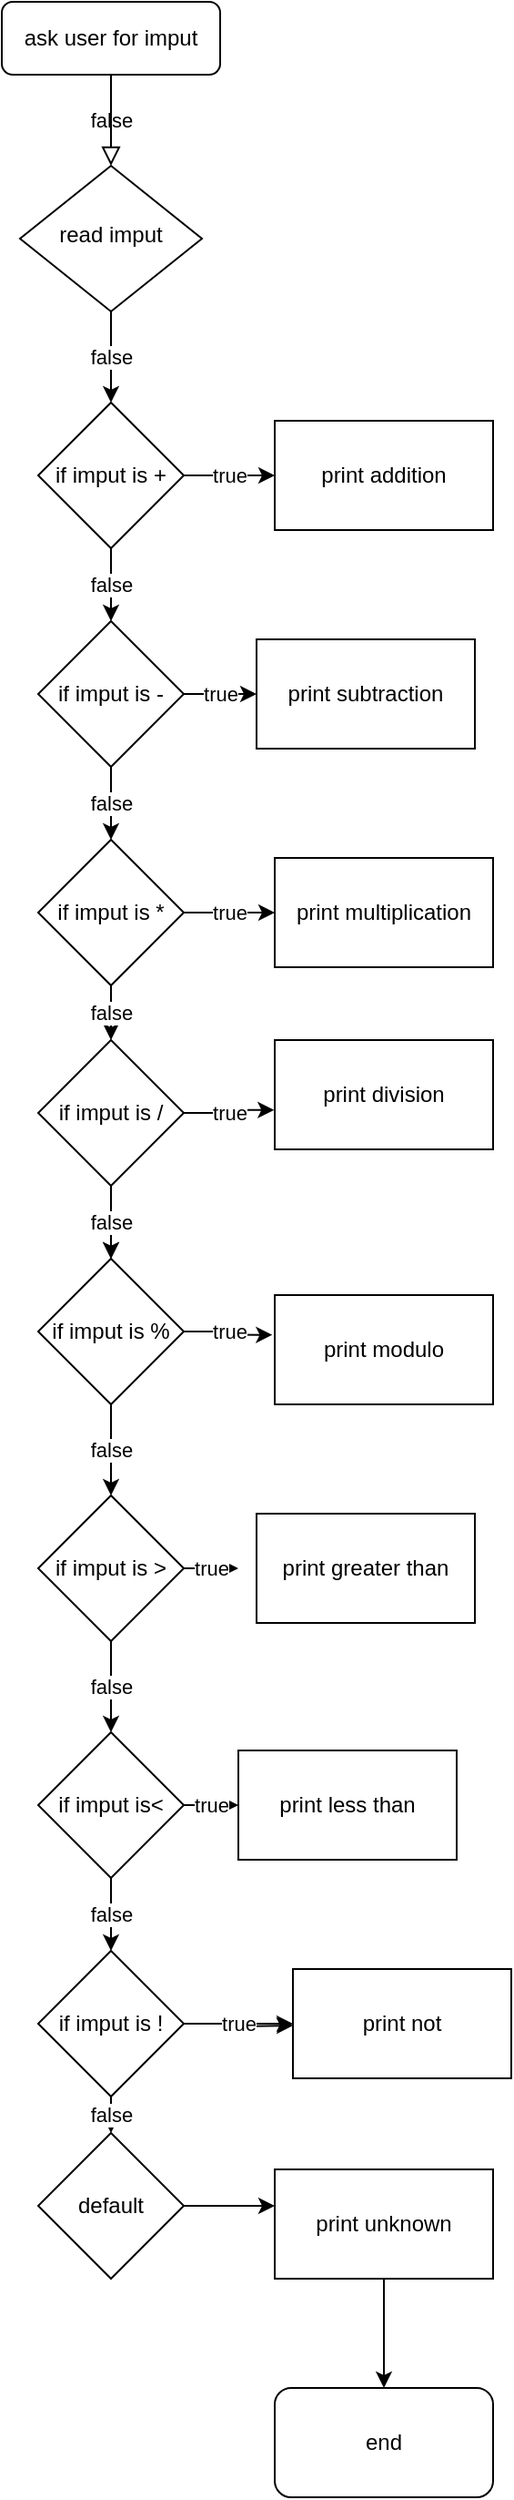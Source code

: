 <mxfile version="24.7.16">
  <diagram id="C5RBs43oDa-KdzZeNtuy" name="Page-1">
    <mxGraphModel dx="867" dy="2257" grid="1" gridSize="10" guides="1" tooltips="1" connect="1" arrows="1" fold="1" page="1" pageScale="1" pageWidth="827" pageHeight="1169" math="0" shadow="0">
      <root>
        <mxCell id="WIyWlLk6GJQsqaUBKTNV-0" />
        <mxCell id="WIyWlLk6GJQsqaUBKTNV-1" parent="WIyWlLk6GJQsqaUBKTNV-0" />
        <mxCell id="WIyWlLk6GJQsqaUBKTNV-2" value="false" style="rounded=0;html=1;jettySize=auto;orthogonalLoop=1;fontSize=11;endArrow=block;endFill=0;endSize=8;strokeWidth=1;shadow=0;labelBackgroundColor=none;edgeStyle=orthogonalEdgeStyle;" parent="WIyWlLk6GJQsqaUBKTNV-1" source="WIyWlLk6GJQsqaUBKTNV-3" target="WIyWlLk6GJQsqaUBKTNV-6" edge="1">
          <mxGeometry relative="1" as="geometry" />
        </mxCell>
        <mxCell id="WIyWlLk6GJQsqaUBKTNV-3" value="ask user for imput" style="rounded=1;whiteSpace=wrap;html=1;fontSize=12;glass=0;strokeWidth=1;shadow=0;" parent="WIyWlLk6GJQsqaUBKTNV-1" vertex="1">
          <mxGeometry x="40" y="-10" width="120" height="40" as="geometry" />
        </mxCell>
        <mxCell id="qDLXqYuhVgCByGNDHQGn-10" value="false" style="edgeStyle=orthogonalEdgeStyle;rounded=0;orthogonalLoop=1;jettySize=auto;html=1;exitX=0.5;exitY=1;exitDx=0;exitDy=0;entryX=0.5;entryY=0;entryDx=0;entryDy=0;" edge="1" parent="WIyWlLk6GJQsqaUBKTNV-1" source="WIyWlLk6GJQsqaUBKTNV-6" target="qDLXqYuhVgCByGNDHQGn-0">
          <mxGeometry relative="1" as="geometry" />
        </mxCell>
        <mxCell id="WIyWlLk6GJQsqaUBKTNV-6" value="read imput" style="rhombus;whiteSpace=wrap;html=1;shadow=0;fontFamily=Helvetica;fontSize=12;align=center;strokeWidth=1;spacing=6;spacingTop=-4;" parent="WIyWlLk6GJQsqaUBKTNV-1" vertex="1">
          <mxGeometry x="50" y="80" width="100" height="80" as="geometry" />
        </mxCell>
        <mxCell id="qDLXqYuhVgCByGNDHQGn-11" value="false" style="edgeStyle=orthogonalEdgeStyle;rounded=0;orthogonalLoop=1;jettySize=auto;html=1;exitX=0.5;exitY=1;exitDx=0;exitDy=0;entryX=0.5;entryY=0;entryDx=0;entryDy=0;" edge="1" parent="WIyWlLk6GJQsqaUBKTNV-1" source="qDLXqYuhVgCByGNDHQGn-0" target="qDLXqYuhVgCByGNDHQGn-1">
          <mxGeometry relative="1" as="geometry" />
        </mxCell>
        <mxCell id="qDLXqYuhVgCByGNDHQGn-28" value="&lt;div&gt;true&lt;/div&gt;" style="edgeStyle=orthogonalEdgeStyle;rounded=0;orthogonalLoop=1;jettySize=auto;html=1;exitX=1;exitY=0.5;exitDx=0;exitDy=0;entryX=0;entryY=0.5;entryDx=0;entryDy=0;" edge="1" parent="WIyWlLk6GJQsqaUBKTNV-1" source="qDLXqYuhVgCByGNDHQGn-0" target="qDLXqYuhVgCByGNDHQGn-20">
          <mxGeometry relative="1" as="geometry" />
        </mxCell>
        <mxCell id="qDLXqYuhVgCByGNDHQGn-0" value="if imput is +" style="rhombus;whiteSpace=wrap;html=1;" vertex="1" parent="WIyWlLk6GJQsqaUBKTNV-1">
          <mxGeometry x="60" y="210" width="80" height="80" as="geometry" />
        </mxCell>
        <mxCell id="qDLXqYuhVgCByGNDHQGn-12" value="false" style="edgeStyle=orthogonalEdgeStyle;rounded=0;orthogonalLoop=1;jettySize=auto;html=1;exitX=0.5;exitY=1;exitDx=0;exitDy=0;entryX=0.5;entryY=0;entryDx=0;entryDy=0;" edge="1" parent="WIyWlLk6GJQsqaUBKTNV-1" source="qDLXqYuhVgCByGNDHQGn-1" target="qDLXqYuhVgCByGNDHQGn-2">
          <mxGeometry relative="1" as="geometry" />
        </mxCell>
        <mxCell id="qDLXqYuhVgCByGNDHQGn-29" value="true" style="edgeStyle=orthogonalEdgeStyle;rounded=0;orthogonalLoop=1;jettySize=auto;html=1;exitX=1;exitY=0.5;exitDx=0;exitDy=0;entryX=0;entryY=0.5;entryDx=0;entryDy=0;" edge="1" parent="WIyWlLk6GJQsqaUBKTNV-1" source="qDLXqYuhVgCByGNDHQGn-1" target="qDLXqYuhVgCByGNDHQGn-21">
          <mxGeometry relative="1" as="geometry" />
        </mxCell>
        <mxCell id="qDLXqYuhVgCByGNDHQGn-1" value="if imput is -" style="rhombus;whiteSpace=wrap;html=1;" vertex="1" parent="WIyWlLk6GJQsqaUBKTNV-1">
          <mxGeometry x="60" y="330" width="80" height="80" as="geometry" />
        </mxCell>
        <mxCell id="qDLXqYuhVgCByGNDHQGn-13" value="false" style="edgeStyle=orthogonalEdgeStyle;rounded=0;orthogonalLoop=1;jettySize=auto;html=1;exitX=0.5;exitY=1;exitDx=0;exitDy=0;entryX=0.5;entryY=0;entryDx=0;entryDy=0;" edge="1" parent="WIyWlLk6GJQsqaUBKTNV-1" source="qDLXqYuhVgCByGNDHQGn-2" target="qDLXqYuhVgCByGNDHQGn-3">
          <mxGeometry relative="1" as="geometry" />
        </mxCell>
        <mxCell id="qDLXqYuhVgCByGNDHQGn-30" value="true" style="edgeStyle=orthogonalEdgeStyle;rounded=0;orthogonalLoop=1;jettySize=auto;html=1;exitX=1;exitY=0.5;exitDx=0;exitDy=0;entryX=0;entryY=0.5;entryDx=0;entryDy=0;" edge="1" parent="WIyWlLk6GJQsqaUBKTNV-1" source="qDLXqYuhVgCByGNDHQGn-2" target="qDLXqYuhVgCByGNDHQGn-22">
          <mxGeometry relative="1" as="geometry" />
        </mxCell>
        <mxCell id="qDLXqYuhVgCByGNDHQGn-2" value="if imput is *" style="rhombus;whiteSpace=wrap;html=1;" vertex="1" parent="WIyWlLk6GJQsqaUBKTNV-1">
          <mxGeometry x="60" y="450" width="80" height="80" as="geometry" />
        </mxCell>
        <mxCell id="qDLXqYuhVgCByGNDHQGn-14" style="edgeStyle=orthogonalEdgeStyle;rounded=0;orthogonalLoop=1;jettySize=auto;html=1;exitX=0.5;exitY=1;exitDx=0;exitDy=0;entryX=0.5;entryY=0;entryDx=0;entryDy=0;" edge="1" parent="WIyWlLk6GJQsqaUBKTNV-1" source="qDLXqYuhVgCByGNDHQGn-3" target="qDLXqYuhVgCByGNDHQGn-9">
          <mxGeometry relative="1" as="geometry" />
        </mxCell>
        <mxCell id="qDLXqYuhVgCByGNDHQGn-42" value="false" style="edgeStyle=orthogonalEdgeStyle;rounded=0;orthogonalLoop=1;jettySize=auto;html=1;" edge="1" parent="WIyWlLk6GJQsqaUBKTNV-1" source="qDLXqYuhVgCByGNDHQGn-3" target="qDLXqYuhVgCByGNDHQGn-9">
          <mxGeometry relative="1" as="geometry" />
        </mxCell>
        <mxCell id="qDLXqYuhVgCByGNDHQGn-3" value="if imput is /" style="rhombus;whiteSpace=wrap;html=1;" vertex="1" parent="WIyWlLk6GJQsqaUBKTNV-1">
          <mxGeometry x="60" y="560" width="80" height="80" as="geometry" />
        </mxCell>
        <mxCell id="qDLXqYuhVgCByGNDHQGn-16" value="false" style="edgeStyle=orthogonalEdgeStyle;rounded=0;orthogonalLoop=1;jettySize=auto;html=1;exitX=0.5;exitY=1;exitDx=0;exitDy=0;entryX=0.5;entryY=0;entryDx=0;entryDy=0;" edge="1" parent="WIyWlLk6GJQsqaUBKTNV-1" source="qDLXqYuhVgCByGNDHQGn-5" target="qDLXqYuhVgCByGNDHQGn-7">
          <mxGeometry relative="1" as="geometry" />
        </mxCell>
        <mxCell id="qDLXqYuhVgCByGNDHQGn-33" value="true" style="edgeStyle=orthogonalEdgeStyle;rounded=0;orthogonalLoop=1;jettySize=auto;html=1;exitX=1;exitY=0.5;exitDx=0;exitDy=0;" edge="1" parent="WIyWlLk6GJQsqaUBKTNV-1" source="qDLXqYuhVgCByGNDHQGn-5">
          <mxGeometry relative="1" as="geometry">
            <mxPoint x="170" y="849.696" as="targetPoint" />
          </mxGeometry>
        </mxCell>
        <mxCell id="qDLXqYuhVgCByGNDHQGn-5" value="if imput is &amp;gt;" style="rhombus;whiteSpace=wrap;html=1;" vertex="1" parent="WIyWlLk6GJQsqaUBKTNV-1">
          <mxGeometry x="60" y="810" width="80" height="80" as="geometry" />
        </mxCell>
        <mxCell id="qDLXqYuhVgCByGNDHQGn-17" value="false" style="edgeStyle=orthogonalEdgeStyle;rounded=0;orthogonalLoop=1;jettySize=auto;html=1;exitX=0.5;exitY=1;exitDx=0;exitDy=0;entryX=0.5;entryY=0;entryDx=0;entryDy=0;" edge="1" parent="WIyWlLk6GJQsqaUBKTNV-1" source="qDLXqYuhVgCByGNDHQGn-7" target="qDLXqYuhVgCByGNDHQGn-8">
          <mxGeometry relative="1" as="geometry" />
        </mxCell>
        <mxCell id="qDLXqYuhVgCByGNDHQGn-34" value="true" style="edgeStyle=orthogonalEdgeStyle;rounded=0;orthogonalLoop=1;jettySize=auto;html=1;exitX=1;exitY=0.5;exitDx=0;exitDy=0;entryX=0;entryY=0.5;entryDx=0;entryDy=0;" edge="1" parent="WIyWlLk6GJQsqaUBKTNV-1" source="qDLXqYuhVgCByGNDHQGn-7" target="qDLXqYuhVgCByGNDHQGn-26">
          <mxGeometry relative="1" as="geometry" />
        </mxCell>
        <mxCell id="qDLXqYuhVgCByGNDHQGn-7" value="if imput is&amp;lt;" style="rhombus;whiteSpace=wrap;html=1;" vertex="1" parent="WIyWlLk6GJQsqaUBKTNV-1">
          <mxGeometry x="60" y="940" width="80" height="80" as="geometry" />
        </mxCell>
        <mxCell id="qDLXqYuhVgCByGNDHQGn-18" style="edgeStyle=orthogonalEdgeStyle;rounded=0;orthogonalLoop=1;jettySize=auto;html=1;exitX=1;exitY=0.5;exitDx=0;exitDy=0;" edge="1" parent="WIyWlLk6GJQsqaUBKTNV-1" source="qDLXqYuhVgCByGNDHQGn-8">
          <mxGeometry relative="1" as="geometry">
            <mxPoint x="200" y="1101" as="targetPoint" />
          </mxGeometry>
        </mxCell>
        <mxCell id="qDLXqYuhVgCByGNDHQGn-35" value="true" style="edgeStyle=orthogonalEdgeStyle;rounded=0;orthogonalLoop=1;jettySize=auto;html=1;" edge="1" parent="WIyWlLk6GJQsqaUBKTNV-1" source="qDLXqYuhVgCByGNDHQGn-8" target="qDLXqYuhVgCByGNDHQGn-27">
          <mxGeometry relative="1" as="geometry" />
        </mxCell>
        <mxCell id="qDLXqYuhVgCByGNDHQGn-38" value="false" style="edgeStyle=orthogonalEdgeStyle;rounded=0;orthogonalLoop=1;jettySize=auto;html=1;exitX=0.5;exitY=1;exitDx=0;exitDy=0;entryX=0.5;entryY=0;entryDx=0;entryDy=0;" edge="1" parent="WIyWlLk6GJQsqaUBKTNV-1" source="qDLXqYuhVgCByGNDHQGn-8" target="qDLXqYuhVgCByGNDHQGn-36">
          <mxGeometry relative="1" as="geometry" />
        </mxCell>
        <mxCell id="qDLXqYuhVgCByGNDHQGn-8" value="if imput is !" style="rhombus;whiteSpace=wrap;html=1;" vertex="1" parent="WIyWlLk6GJQsqaUBKTNV-1">
          <mxGeometry x="60" y="1060" width="80" height="80" as="geometry" />
        </mxCell>
        <mxCell id="qDLXqYuhVgCByGNDHQGn-15" value="false" style="edgeStyle=orthogonalEdgeStyle;rounded=0;orthogonalLoop=1;jettySize=auto;html=1;exitX=0.5;exitY=1;exitDx=0;exitDy=0;entryX=0.5;entryY=0;entryDx=0;entryDy=0;" edge="1" parent="WIyWlLk6GJQsqaUBKTNV-1" source="qDLXqYuhVgCByGNDHQGn-9" target="qDLXqYuhVgCByGNDHQGn-5">
          <mxGeometry relative="1" as="geometry" />
        </mxCell>
        <mxCell id="qDLXqYuhVgCByGNDHQGn-9" value="if imput is %" style="rhombus;whiteSpace=wrap;html=1;" vertex="1" parent="WIyWlLk6GJQsqaUBKTNV-1">
          <mxGeometry x="60" y="680" width="80" height="80" as="geometry" />
        </mxCell>
        <mxCell id="qDLXqYuhVgCByGNDHQGn-20" value="print addition" style="rounded=0;whiteSpace=wrap;html=1;" vertex="1" parent="WIyWlLk6GJQsqaUBKTNV-1">
          <mxGeometry x="190" y="220" width="120" height="60" as="geometry" />
        </mxCell>
        <mxCell id="qDLXqYuhVgCByGNDHQGn-21" value="print subtraction" style="rounded=0;whiteSpace=wrap;html=1;" vertex="1" parent="WIyWlLk6GJQsqaUBKTNV-1">
          <mxGeometry x="180" y="340" width="120" height="60" as="geometry" />
        </mxCell>
        <mxCell id="qDLXqYuhVgCByGNDHQGn-22" value="print multiplication" style="rounded=0;whiteSpace=wrap;html=1;" vertex="1" parent="WIyWlLk6GJQsqaUBKTNV-1">
          <mxGeometry x="190" y="460" width="120" height="60" as="geometry" />
        </mxCell>
        <mxCell id="qDLXqYuhVgCByGNDHQGn-23" value="print division" style="rounded=0;whiteSpace=wrap;html=1;" vertex="1" parent="WIyWlLk6GJQsqaUBKTNV-1">
          <mxGeometry x="190" y="560" width="120" height="60" as="geometry" />
        </mxCell>
        <mxCell id="qDLXqYuhVgCByGNDHQGn-24" value="print modulo" style="rounded=0;whiteSpace=wrap;html=1;" vertex="1" parent="WIyWlLk6GJQsqaUBKTNV-1">
          <mxGeometry x="190" y="700" width="120" height="60" as="geometry" />
        </mxCell>
        <mxCell id="qDLXqYuhVgCByGNDHQGn-25" value="print greater than" style="rounded=0;whiteSpace=wrap;html=1;" vertex="1" parent="WIyWlLk6GJQsqaUBKTNV-1">
          <mxGeometry x="180" y="820" width="120" height="60" as="geometry" />
        </mxCell>
        <mxCell id="qDLXqYuhVgCByGNDHQGn-26" value="print less than" style="rounded=0;whiteSpace=wrap;html=1;" vertex="1" parent="WIyWlLk6GJQsqaUBKTNV-1">
          <mxGeometry x="170" y="950" width="120" height="60" as="geometry" />
        </mxCell>
        <mxCell id="qDLXqYuhVgCByGNDHQGn-27" value="print not" style="rounded=0;whiteSpace=wrap;html=1;" vertex="1" parent="WIyWlLk6GJQsqaUBKTNV-1">
          <mxGeometry x="200" y="1070" width="120" height="60" as="geometry" />
        </mxCell>
        <mxCell id="qDLXqYuhVgCByGNDHQGn-31" value="true" style="edgeStyle=orthogonalEdgeStyle;rounded=0;orthogonalLoop=1;jettySize=auto;html=1;exitX=1;exitY=0.5;exitDx=0;exitDy=0;entryX=-0.003;entryY=0.64;entryDx=0;entryDy=0;entryPerimeter=0;" edge="1" parent="WIyWlLk6GJQsqaUBKTNV-1" source="qDLXqYuhVgCByGNDHQGn-3" target="qDLXqYuhVgCByGNDHQGn-23">
          <mxGeometry relative="1" as="geometry" />
        </mxCell>
        <mxCell id="qDLXqYuhVgCByGNDHQGn-32" value="true" style="edgeStyle=orthogonalEdgeStyle;rounded=0;orthogonalLoop=1;jettySize=auto;html=1;exitX=1;exitY=0.5;exitDx=0;exitDy=0;entryX=-0.011;entryY=0.364;entryDx=0;entryDy=0;entryPerimeter=0;" edge="1" parent="WIyWlLk6GJQsqaUBKTNV-1" source="qDLXqYuhVgCByGNDHQGn-9" target="qDLXqYuhVgCByGNDHQGn-24">
          <mxGeometry relative="1" as="geometry" />
        </mxCell>
        <mxCell id="qDLXqYuhVgCByGNDHQGn-40" style="edgeStyle=orthogonalEdgeStyle;rounded=0;orthogonalLoop=1;jettySize=auto;html=1;exitX=1;exitY=0.5;exitDx=0;exitDy=0;" edge="1" parent="WIyWlLk6GJQsqaUBKTNV-1" source="qDLXqYuhVgCByGNDHQGn-36">
          <mxGeometry relative="1" as="geometry">
            <mxPoint x="190" y="1200" as="targetPoint" />
          </mxGeometry>
        </mxCell>
        <mxCell id="qDLXqYuhVgCByGNDHQGn-36" value="default" style="rhombus;whiteSpace=wrap;html=1;" vertex="1" parent="WIyWlLk6GJQsqaUBKTNV-1">
          <mxGeometry x="60" y="1160" width="80" height="80" as="geometry" />
        </mxCell>
        <mxCell id="qDLXqYuhVgCByGNDHQGn-44" style="edgeStyle=orthogonalEdgeStyle;rounded=0;orthogonalLoop=1;jettySize=auto;html=1;exitX=0.5;exitY=1;exitDx=0;exitDy=0;entryX=0.5;entryY=0;entryDx=0;entryDy=0;" edge="1" parent="WIyWlLk6GJQsqaUBKTNV-1" source="qDLXqYuhVgCByGNDHQGn-41" target="qDLXqYuhVgCByGNDHQGn-43">
          <mxGeometry relative="1" as="geometry" />
        </mxCell>
        <mxCell id="qDLXqYuhVgCByGNDHQGn-41" value="print unknown" style="rounded=0;whiteSpace=wrap;html=1;" vertex="1" parent="WIyWlLk6GJQsqaUBKTNV-1">
          <mxGeometry x="190" y="1180" width="120" height="60" as="geometry" />
        </mxCell>
        <mxCell id="qDLXqYuhVgCByGNDHQGn-43" value="end" style="rounded=1;whiteSpace=wrap;html=1;" vertex="1" parent="WIyWlLk6GJQsqaUBKTNV-1">
          <mxGeometry x="190" y="1300" width="120" height="60" as="geometry" />
        </mxCell>
      </root>
    </mxGraphModel>
  </diagram>
</mxfile>
